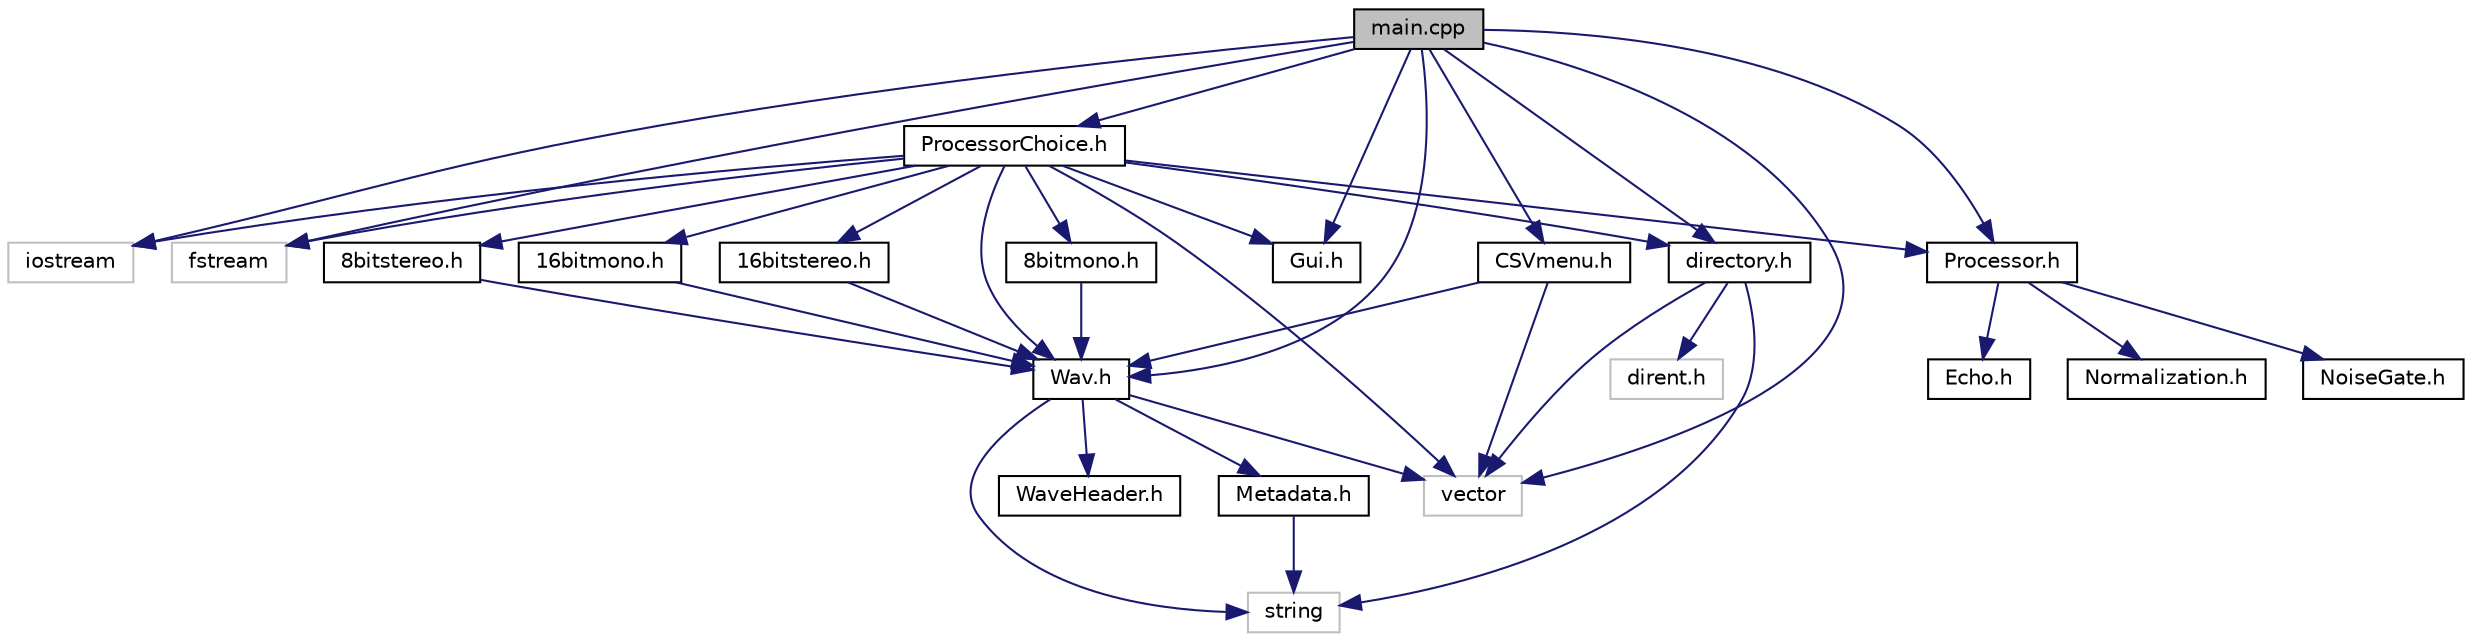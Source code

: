 digraph "main.cpp"
{
  edge [fontname="Helvetica",fontsize="10",labelfontname="Helvetica",labelfontsize="10"];
  node [fontname="Helvetica",fontsize="10",shape=record];
  Node0 [label="main.cpp",height=0.2,width=0.4,color="black", fillcolor="grey75", style="filled", fontcolor="black"];
  Node0 -> Node1 [color="midnightblue",fontsize="10",style="solid"];
  Node1 [label="iostream",height=0.2,width=0.4,color="grey75", fillcolor="white", style="filled"];
  Node0 -> Node2 [color="midnightblue",fontsize="10",style="solid"];
  Node2 [label="vector",height=0.2,width=0.4,color="grey75", fillcolor="white", style="filled"];
  Node0 -> Node3 [color="midnightblue",fontsize="10",style="solid"];
  Node3 [label="fstream",height=0.2,width=0.4,color="grey75", fillcolor="white", style="filled"];
  Node0 -> Node4 [color="midnightblue",fontsize="10",style="solid"];
  Node4 [label="Wav.h",height=0.2,width=0.4,color="black", fillcolor="white", style="filled",URL="$d1/d71/Wav_8h_source.html"];
  Node4 -> Node5 [color="midnightblue",fontsize="10",style="solid"];
  Node5 [label="WaveHeader.h",height=0.2,width=0.4,color="black", fillcolor="white", style="filled",URL="$df/d39/WaveHeader_8h_source.html"];
  Node4 -> Node6 [color="midnightblue",fontsize="10",style="solid"];
  Node6 [label="Metadata.h",height=0.2,width=0.4,color="black", fillcolor="white", style="filled",URL="$d1/da9/Metadata_8h_source.html"];
  Node6 -> Node7 [color="midnightblue",fontsize="10",style="solid"];
  Node7 [label="string",height=0.2,width=0.4,color="grey75", fillcolor="white", style="filled"];
  Node4 -> Node7 [color="midnightblue",fontsize="10",style="solid"];
  Node4 -> Node2 [color="midnightblue",fontsize="10",style="solid"];
  Node0 -> Node8 [color="midnightblue",fontsize="10",style="solid"];
  Node8 [label="directory.h",height=0.2,width=0.4,color="black", fillcolor="white", style="filled",URL="$d9/d0f/directory_8h_source.html"];
  Node8 -> Node7 [color="midnightblue",fontsize="10",style="solid"];
  Node8 -> Node2 [color="midnightblue",fontsize="10",style="solid"];
  Node8 -> Node9 [color="midnightblue",fontsize="10",style="solid"];
  Node9 [label="dirent.h",height=0.2,width=0.4,color="grey75", fillcolor="white", style="filled"];
  Node0 -> Node10 [color="midnightblue",fontsize="10",style="solid"];
  Node10 [label="Processor.h",height=0.2,width=0.4,color="black", fillcolor="white", style="filled",URL="$dd/d94/Processor_8h_source.html"];
  Node10 -> Node11 [color="midnightblue",fontsize="10",style="solid"];
  Node11 [label="Echo.h",height=0.2,width=0.4,color="black", fillcolor="white", style="filled",URL="$d8/dd9/Echo_8h_source.html"];
  Node10 -> Node12 [color="midnightblue",fontsize="10",style="solid"];
  Node12 [label="Normalization.h",height=0.2,width=0.4,color="black", fillcolor="white", style="filled",URL="$d9/dd9/Normalization_8h_source.html"];
  Node10 -> Node13 [color="midnightblue",fontsize="10",style="solid"];
  Node13 [label="NoiseGate.h",height=0.2,width=0.4,color="black", fillcolor="white", style="filled",URL="$d5/d88/NoiseGate_8h_source.html"];
  Node0 -> Node14 [color="midnightblue",fontsize="10",style="solid"];
  Node14 [label="ProcessorChoice.h",height=0.2,width=0.4,color="black", fillcolor="white", style="filled",URL="$d2/dfc/ProcessorChoice_8h.html"];
  Node14 -> Node1 [color="midnightblue",fontsize="10",style="solid"];
  Node14 -> Node2 [color="midnightblue",fontsize="10",style="solid"];
  Node14 -> Node3 [color="midnightblue",fontsize="10",style="solid"];
  Node14 -> Node4 [color="midnightblue",fontsize="10",style="solid"];
  Node14 -> Node15 [color="midnightblue",fontsize="10",style="solid"];
  Node15 [label="8bitmono.h",height=0.2,width=0.4,color="black", fillcolor="white", style="filled",URL="$d8/d02/8bitmono_8h_source.html"];
  Node15 -> Node4 [color="midnightblue",fontsize="10",style="solid"];
  Node14 -> Node16 [color="midnightblue",fontsize="10",style="solid"];
  Node16 [label="8bitstereo.h",height=0.2,width=0.4,color="black", fillcolor="white", style="filled",URL="$d5/dd0/8bitstereo_8h_source.html"];
  Node16 -> Node4 [color="midnightblue",fontsize="10",style="solid"];
  Node14 -> Node17 [color="midnightblue",fontsize="10",style="solid"];
  Node17 [label="16bitmono.h",height=0.2,width=0.4,color="black", fillcolor="white", style="filled",URL="$df/daa/16bitmono_8h_source.html"];
  Node17 -> Node4 [color="midnightblue",fontsize="10",style="solid"];
  Node14 -> Node18 [color="midnightblue",fontsize="10",style="solid"];
  Node18 [label="16bitstereo.h",height=0.2,width=0.4,color="black", fillcolor="white", style="filled",URL="$db/d4b/16bitstereo_8h_source.html"];
  Node18 -> Node4 [color="midnightblue",fontsize="10",style="solid"];
  Node14 -> Node8 [color="midnightblue",fontsize="10",style="solid"];
  Node14 -> Node10 [color="midnightblue",fontsize="10",style="solid"];
  Node14 -> Node19 [color="midnightblue",fontsize="10",style="solid"];
  Node19 [label="Gui.h",height=0.2,width=0.4,color="black", fillcolor="white", style="filled",URL="$d0/d89/Gui_8h_source.html"];
  Node0 -> Node19 [color="midnightblue",fontsize="10",style="solid"];
  Node0 -> Node20 [color="midnightblue",fontsize="10",style="solid"];
  Node20 [label="CSVmenu.h",height=0.2,width=0.4,color="black", fillcolor="white", style="filled",URL="$d9/d30/CSVmenu_8h_source.html"];
  Node20 -> Node4 [color="midnightblue",fontsize="10",style="solid"];
  Node20 -> Node2 [color="midnightblue",fontsize="10",style="solid"];
}
